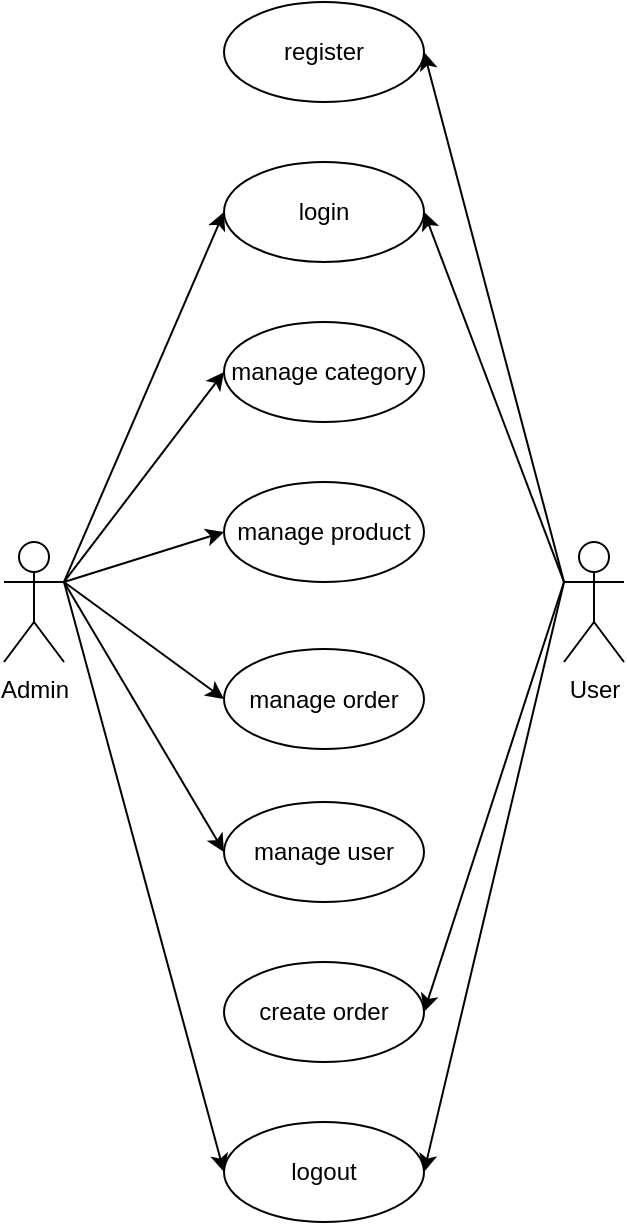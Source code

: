 <mxfile version="24.8.3">
  <diagram name="useCase" id="Ls2bzayyUG1DLT7uLyJ-">
    <mxGraphModel dx="756" dy="469" grid="1" gridSize="10" guides="1" tooltips="1" connect="1" arrows="1" fold="1" page="1" pageScale="1" pageWidth="1169" pageHeight="827" math="0" shadow="0">
      <root>
        <mxCell id="0" />
        <mxCell id="1" parent="0" />
        <mxCell id="PBIBhDTNvAsgROowIsOv-17" style="rounded=0;orthogonalLoop=1;jettySize=auto;html=1;exitX=1;exitY=0.333;exitDx=0;exitDy=0;exitPerimeter=0;entryX=0;entryY=0.5;entryDx=0;entryDy=0;" edge="1" parent="1" source="PBIBhDTNvAsgROowIsOv-1" target="PBIBhDTNvAsgROowIsOv-9">
          <mxGeometry relative="1" as="geometry" />
        </mxCell>
        <mxCell id="PBIBhDTNvAsgROowIsOv-21" style="rounded=0;orthogonalLoop=1;jettySize=auto;html=1;exitX=1;exitY=0.333;exitDx=0;exitDy=0;exitPerimeter=0;entryX=0;entryY=0.5;entryDx=0;entryDy=0;" edge="1" parent="1" source="PBIBhDTNvAsgROowIsOv-1" target="PBIBhDTNvAsgROowIsOv-10">
          <mxGeometry relative="1" as="geometry" />
        </mxCell>
        <mxCell id="PBIBhDTNvAsgROowIsOv-22" style="rounded=0;orthogonalLoop=1;jettySize=auto;html=1;exitX=1;exitY=0.333;exitDx=0;exitDy=0;exitPerimeter=0;entryX=0;entryY=0.5;entryDx=0;entryDy=0;" edge="1" parent="1" source="PBIBhDTNvAsgROowIsOv-1" target="PBIBhDTNvAsgROowIsOv-11">
          <mxGeometry relative="1" as="geometry" />
        </mxCell>
        <mxCell id="PBIBhDTNvAsgROowIsOv-23" style="rounded=0;orthogonalLoop=1;jettySize=auto;html=1;exitX=1;exitY=0.333;exitDx=0;exitDy=0;exitPerimeter=0;entryX=0;entryY=0.5;entryDx=0;entryDy=0;" edge="1" parent="1" source="PBIBhDTNvAsgROowIsOv-1" target="PBIBhDTNvAsgROowIsOv-12">
          <mxGeometry relative="1" as="geometry" />
        </mxCell>
        <mxCell id="PBIBhDTNvAsgROowIsOv-25" style="rounded=0;orthogonalLoop=1;jettySize=auto;html=1;exitX=1;exitY=0.333;exitDx=0;exitDy=0;exitPerimeter=0;entryX=0;entryY=0.5;entryDx=0;entryDy=0;" edge="1" parent="1" source="PBIBhDTNvAsgROowIsOv-1" target="PBIBhDTNvAsgROowIsOv-14">
          <mxGeometry relative="1" as="geometry" />
        </mxCell>
        <mxCell id="PBIBhDTNvAsgROowIsOv-27" style="rounded=0;orthogonalLoop=1;jettySize=auto;html=1;exitX=1;exitY=0.333;exitDx=0;exitDy=0;exitPerimeter=0;entryX=0;entryY=0.5;entryDx=0;entryDy=0;" edge="1" parent="1" source="PBIBhDTNvAsgROowIsOv-1" target="PBIBhDTNvAsgROowIsOv-8">
          <mxGeometry relative="1" as="geometry" />
        </mxCell>
        <mxCell id="PBIBhDTNvAsgROowIsOv-1" value="Admin" style="shape=umlActor;verticalLabelPosition=bottom;verticalAlign=top;html=1;outlineConnect=0;" vertex="1" parent="1">
          <mxGeometry x="250" y="310" width="30" height="60" as="geometry" />
        </mxCell>
        <mxCell id="PBIBhDTNvAsgROowIsOv-18" style="rounded=0;orthogonalLoop=1;jettySize=auto;html=1;exitX=0;exitY=0.333;exitDx=0;exitDy=0;exitPerimeter=0;entryX=1;entryY=0.5;entryDx=0;entryDy=0;" edge="1" parent="1" source="PBIBhDTNvAsgROowIsOv-6" target="PBIBhDTNvAsgROowIsOv-7">
          <mxGeometry relative="1" as="geometry" />
        </mxCell>
        <mxCell id="PBIBhDTNvAsgROowIsOv-19" style="rounded=0;orthogonalLoop=1;jettySize=auto;html=1;exitX=0;exitY=0.333;exitDx=0;exitDy=0;exitPerimeter=0;entryX=1;entryY=0.5;entryDx=0;entryDy=0;" edge="1" parent="1" source="PBIBhDTNvAsgROowIsOv-6" target="PBIBhDTNvAsgROowIsOv-13">
          <mxGeometry relative="1" as="geometry" />
        </mxCell>
        <mxCell id="PBIBhDTNvAsgROowIsOv-20" style="rounded=0;orthogonalLoop=1;jettySize=auto;html=1;exitX=0;exitY=0.333;exitDx=0;exitDy=0;exitPerimeter=0;entryX=1;entryY=0.5;entryDx=0;entryDy=0;" edge="1" parent="1" source="PBIBhDTNvAsgROowIsOv-6" target="PBIBhDTNvAsgROowIsOv-14">
          <mxGeometry relative="1" as="geometry" />
        </mxCell>
        <mxCell id="PBIBhDTNvAsgROowIsOv-26" style="rounded=0;orthogonalLoop=1;jettySize=auto;html=1;exitX=0;exitY=0.333;exitDx=0;exitDy=0;exitPerimeter=0;entryX=1;entryY=0.5;entryDx=0;entryDy=0;" edge="1" parent="1" source="PBIBhDTNvAsgROowIsOv-6" target="PBIBhDTNvAsgROowIsOv-8">
          <mxGeometry relative="1" as="geometry" />
        </mxCell>
        <mxCell id="PBIBhDTNvAsgROowIsOv-6" value="User" style="shape=umlActor;verticalLabelPosition=bottom;verticalAlign=top;html=1;outlineConnect=0;" vertex="1" parent="1">
          <mxGeometry x="530" y="310" width="30" height="60" as="geometry" />
        </mxCell>
        <mxCell id="PBIBhDTNvAsgROowIsOv-7" value="register" style="ellipse;whiteSpace=wrap;html=1;" vertex="1" parent="1">
          <mxGeometry x="360" y="40" width="100" height="50" as="geometry" />
        </mxCell>
        <mxCell id="PBIBhDTNvAsgROowIsOv-8" value="login" style="ellipse;whiteSpace=wrap;html=1;" vertex="1" parent="1">
          <mxGeometry x="360" y="120" width="100" height="50" as="geometry" />
        </mxCell>
        <mxCell id="PBIBhDTNvAsgROowIsOv-9" value="manage category" style="ellipse;whiteSpace=wrap;html=1;" vertex="1" parent="1">
          <mxGeometry x="360" y="200" width="100" height="50" as="geometry" />
        </mxCell>
        <mxCell id="PBIBhDTNvAsgROowIsOv-10" value="manage product" style="ellipse;whiteSpace=wrap;html=1;" vertex="1" parent="1">
          <mxGeometry x="360" y="280" width="100" height="50" as="geometry" />
        </mxCell>
        <mxCell id="PBIBhDTNvAsgROowIsOv-11" value="manage order" style="ellipse;whiteSpace=wrap;html=1;" vertex="1" parent="1">
          <mxGeometry x="360" y="363.5" width="100" height="50" as="geometry" />
        </mxCell>
        <mxCell id="PBIBhDTNvAsgROowIsOv-12" value="manage user" style="ellipse;whiteSpace=wrap;html=1;" vertex="1" parent="1">
          <mxGeometry x="360" y="440" width="100" height="50" as="geometry" />
        </mxCell>
        <mxCell id="PBIBhDTNvAsgROowIsOv-13" value="create order" style="ellipse;whiteSpace=wrap;html=1;" vertex="1" parent="1">
          <mxGeometry x="360" y="520" width="100" height="50" as="geometry" />
        </mxCell>
        <mxCell id="PBIBhDTNvAsgROowIsOv-14" value="logout" style="ellipse;whiteSpace=wrap;html=1;" vertex="1" parent="1">
          <mxGeometry x="360" y="600" width="100" height="50" as="geometry" />
        </mxCell>
      </root>
    </mxGraphModel>
  </diagram>
</mxfile>
